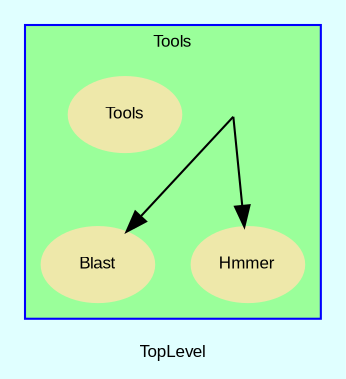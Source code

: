 digraph TopLevel {
    label = "TopLevel"
    compound = true
    fontname = Arial
    fontsize = 8
    bgcolor = lightcyan1
    node [
        color = black,
        fontname = Arial,
        fontsize = 8
    ]

    Tools -> Tools__Blast [

    ]

    Tools -> Tools__Hmmer [

    ]

    subgraph cluster_Tools {
        label = "Tools"
        fillcolor = palegreen1
        URL = "classes/Tools.html"
        color = blue
        fontname = Arial
        style = filled
        Tools [
            shape = plaintext,
            height = 0.01,
            width = 0.01,
            label = ""
        ]

        Tools__Blast [
            fontcolor = black,
            shape = ellipse,
            URL = "classes/Tools/Blast.html",
            color = palegoldenrod,
            style = filled,
            label = "Blast"
        ]

        Tools__Tools [
            fontcolor = black,
            shape = ellipse,
            URL = "classes/Tools/Tools.html",
            color = palegoldenrod,
            style = filled,
            label = "Tools"
        ]

        Tools__Hmmer [
            fontcolor = black,
            shape = ellipse,
            URL = "classes/Tools/Hmmer.html",
            color = palegoldenrod,
            style = filled,
            label = "Hmmer"
        ]

    }

}

